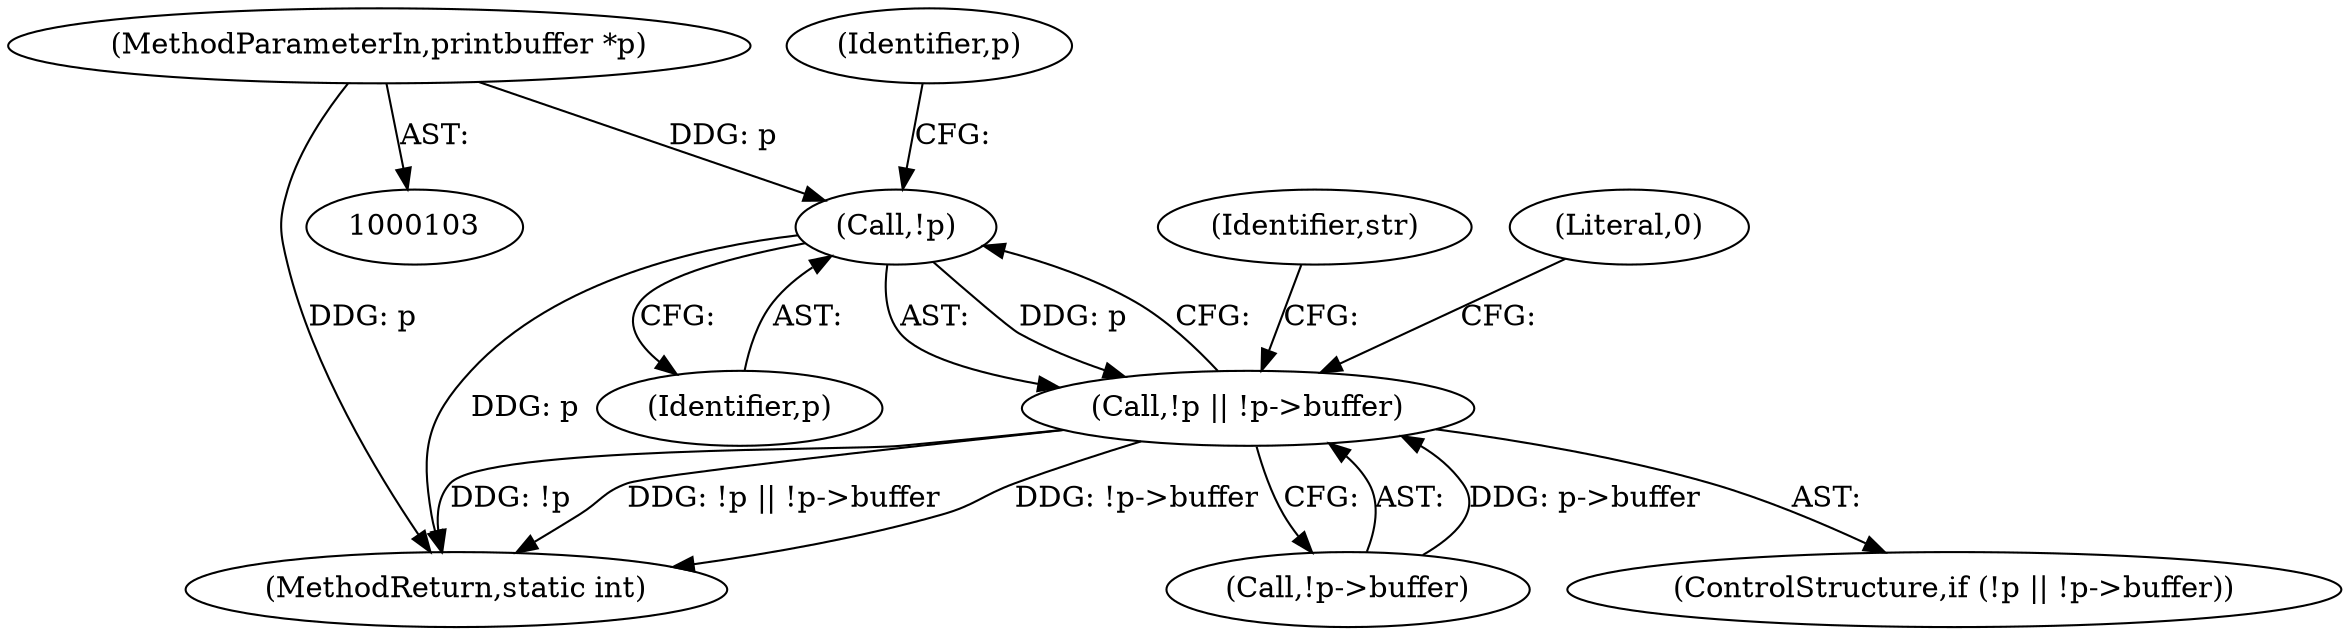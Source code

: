 digraph "0_iperf_91f2fa59e8ed80dfbf400add0164ee0e508e412a_41@pointer" {
"1000109" [label="(Call,!p)"];
"1000104" [label="(MethodParameterIn,printbuffer *p)"];
"1000108" [label="(Call,!p || !p->buffer)"];
"1000133" [label="(MethodReturn,static int)"];
"1000104" [label="(MethodParameterIn,printbuffer *p)"];
"1000111" [label="(Call,!p->buffer)"];
"1000109" [label="(Call,!p)"];
"1000107" [label="(ControlStructure,if (!p || !p->buffer))"];
"1000110" [label="(Identifier,p)"];
"1000113" [label="(Identifier,p)"];
"1000118" [label="(Identifier,str)"];
"1000108" [label="(Call,!p || !p->buffer)"];
"1000116" [label="(Literal,0)"];
"1000109" -> "1000108"  [label="AST: "];
"1000109" -> "1000110"  [label="CFG: "];
"1000110" -> "1000109"  [label="AST: "];
"1000113" -> "1000109"  [label="CFG: "];
"1000108" -> "1000109"  [label="CFG: "];
"1000109" -> "1000133"  [label="DDG: p"];
"1000109" -> "1000108"  [label="DDG: p"];
"1000104" -> "1000109"  [label="DDG: p"];
"1000104" -> "1000103"  [label="AST: "];
"1000104" -> "1000133"  [label="DDG: p"];
"1000108" -> "1000107"  [label="AST: "];
"1000108" -> "1000111"  [label="CFG: "];
"1000111" -> "1000108"  [label="AST: "];
"1000116" -> "1000108"  [label="CFG: "];
"1000118" -> "1000108"  [label="CFG: "];
"1000108" -> "1000133"  [label="DDG: !p || !p->buffer"];
"1000108" -> "1000133"  [label="DDG: !p->buffer"];
"1000108" -> "1000133"  [label="DDG: !p"];
"1000111" -> "1000108"  [label="DDG: p->buffer"];
}
